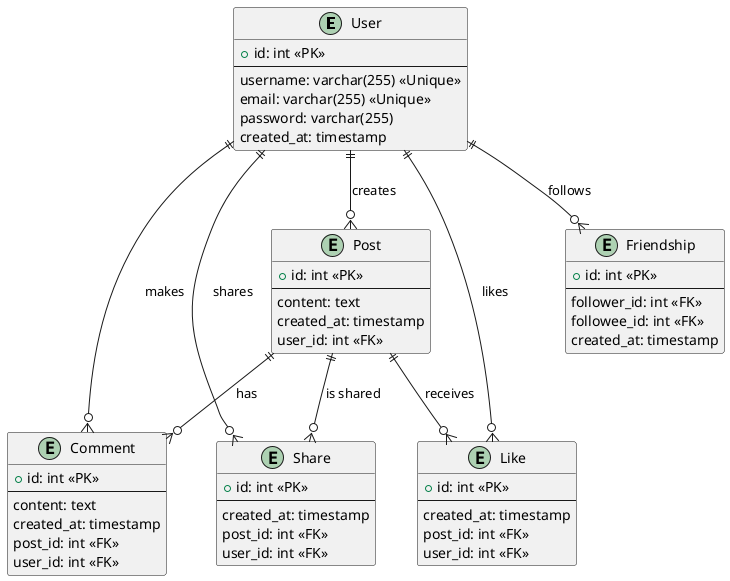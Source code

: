@startuml
entity User {
  +id: int <<PK>>
  --
  username: varchar(255) <<Unique>>
  email: varchar(255) <<Unique>>
  password: varchar(255)
  created_at: timestamp
}

entity Post {
  +id: int <<PK>>
  --
  content: text
  created_at: timestamp
  user_id: int <<FK>>
}

entity Comment {
  +id: int <<PK>>
  --
  content: text
  created_at: timestamp
  post_id: int <<FK>>
  user_id: int <<FK>>
}

entity Like {
  +id: int <<PK>>
  --
  created_at: timestamp
  post_id: int <<FK>>
  user_id: int <<FK>>
}

entity Share {
  +id: int <<PK>>
  --
  created_at: timestamp
  post_id: int <<FK>>
  user_id: int <<FK>>
}

entity Friendship {
  +id: int <<PK>>
  --
  follower_id: int <<FK>>
  followee_id: int <<FK>>
  created_at: timestamp
}

User ||--o{ Post: "creates"
User ||--o{ Comment: "makes"
User ||--o{ Like: "likes"
User ||--o{ Share: "shares"
User ||--o{ Friendship: "follows"

Post ||--o{ Comment: "has"
Post ||--o{ Like: "receives"
Post ||--o{ Share: "is shared"
@enduml
